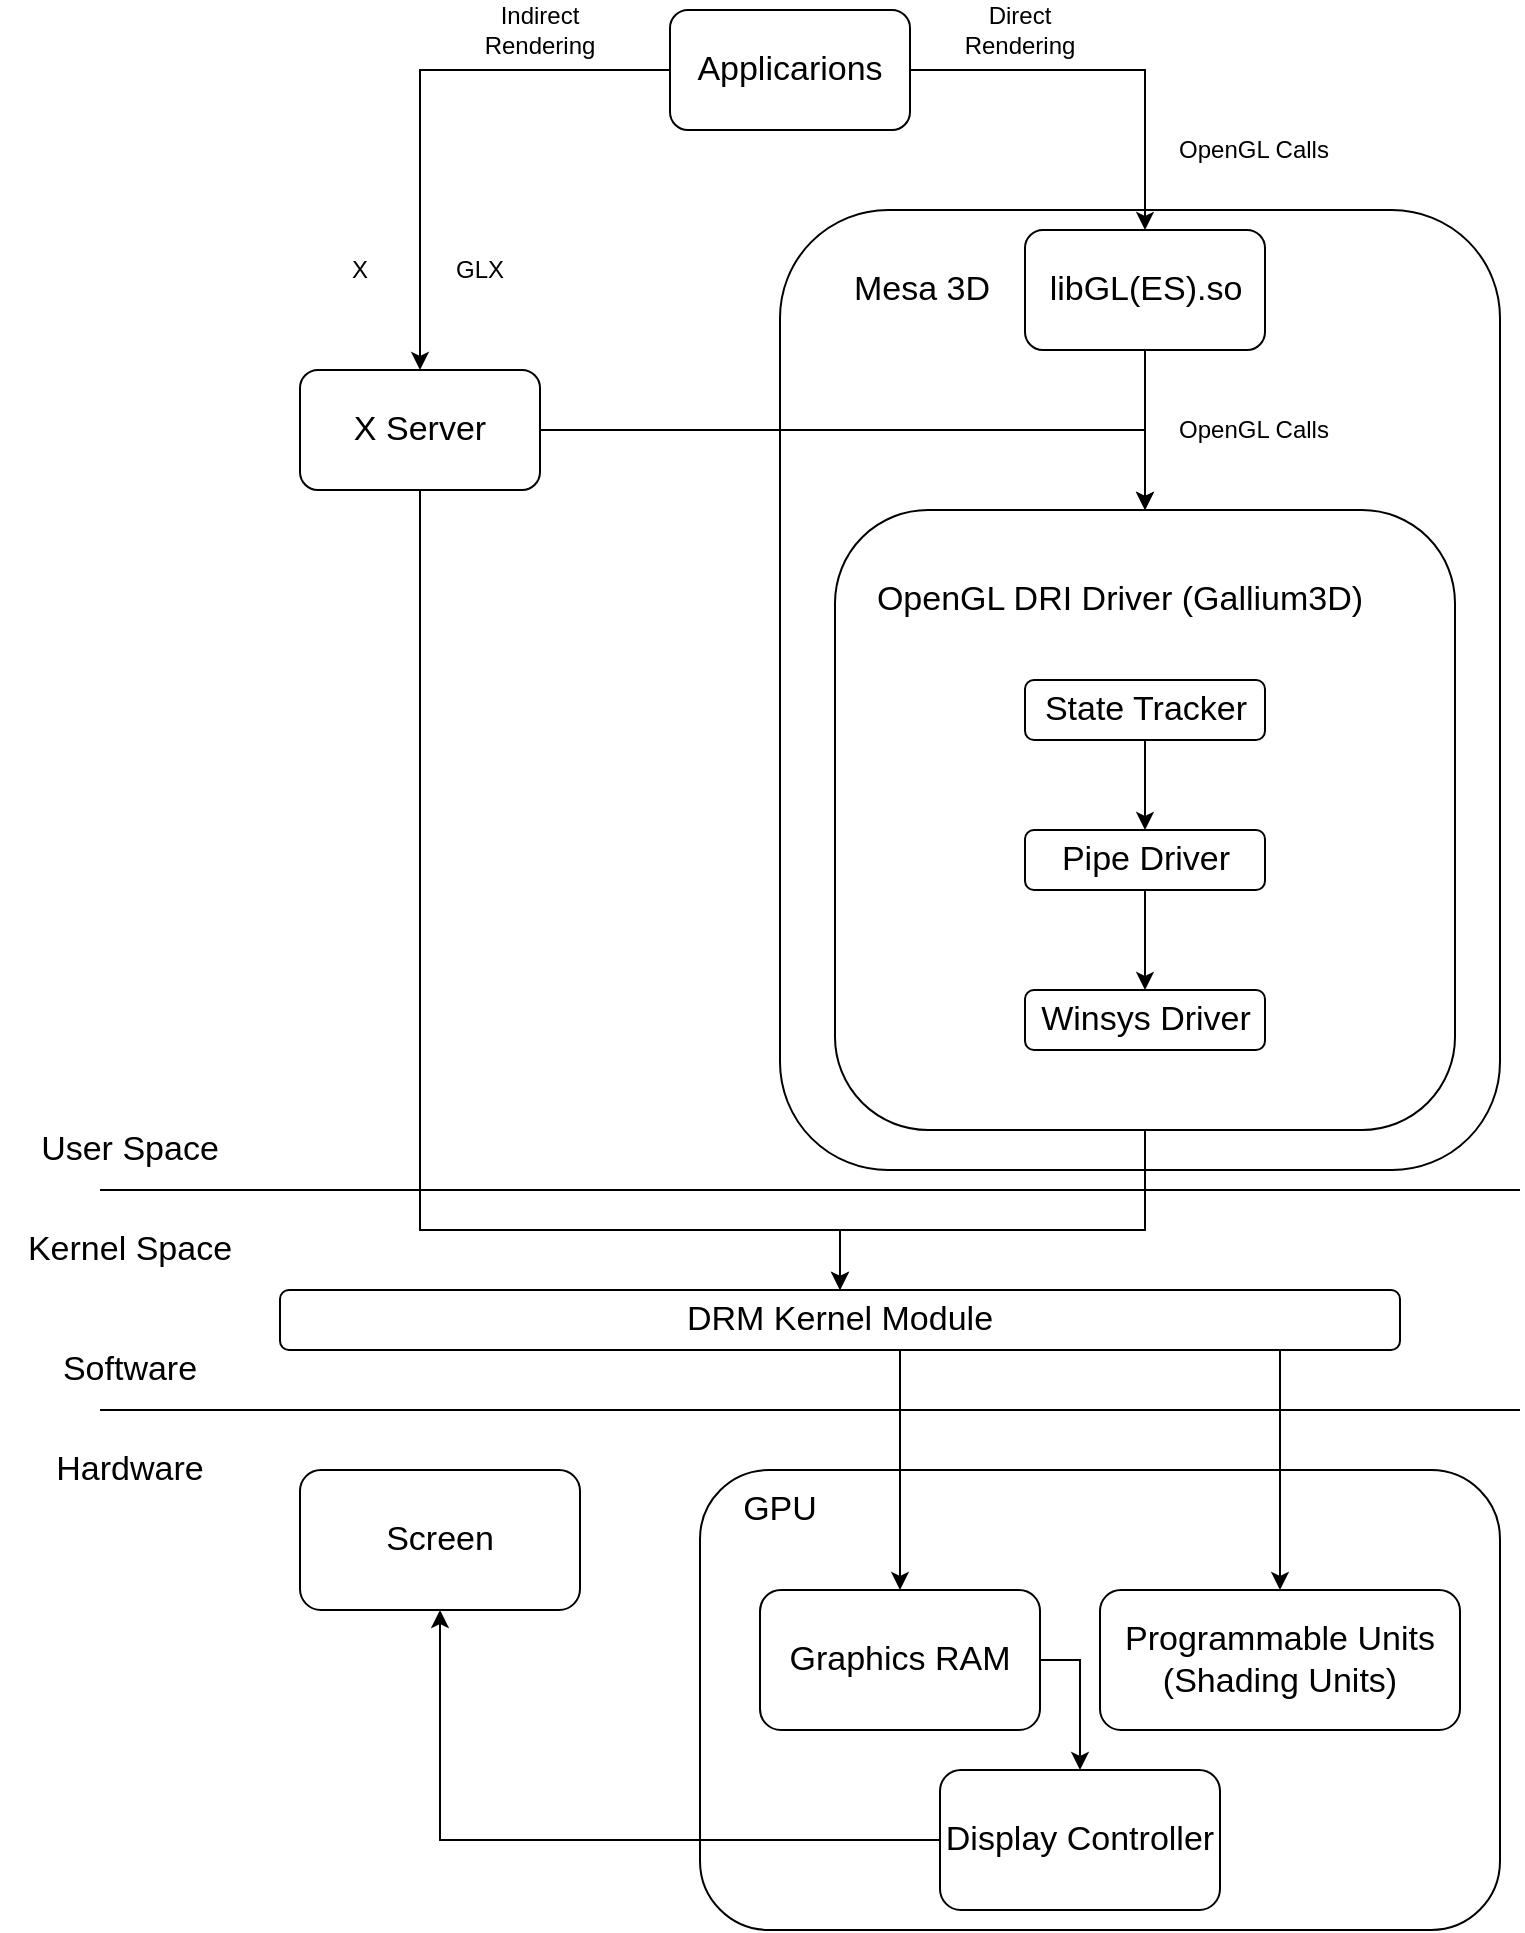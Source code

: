 <mxfile version="14.1.8" type="device"><diagram id="Y0QIxmgeqvs9S0LQ_ROT" name="Page-1"><mxGraphModel dx="1990" dy="1176" grid="1" gridSize="10" guides="1" tooltips="1" connect="1" arrows="1" fold="1" page="1" pageScale="1" pageWidth="850" pageHeight="1100" math="0" shadow="0"><root><mxCell id="0"/><mxCell id="1" parent="0"/><mxCell id="HF2ZvSm-Z8Gwpaf018bB-63" value="" style="rounded=1;whiteSpace=wrap;html=1;strokeColor=#000000;" vertex="1" parent="1"><mxGeometry x="420" y="420" width="360" height="480" as="geometry"/></mxCell><mxCell id="HF2ZvSm-Z8Gwpaf018bB-13" style="edgeStyle=orthogonalEdgeStyle;rounded=0;orthogonalLoop=1;jettySize=auto;html=1;" edge="1" parent="1" source="HF2ZvSm-Z8Gwpaf018bB-2" target="HF2ZvSm-Z8Gwpaf018bB-3"><mxGeometry relative="1" as="geometry"/></mxCell><mxCell id="HF2ZvSm-Z8Gwpaf018bB-18" style="edgeStyle=orthogonalEdgeStyle;rounded=0;orthogonalLoop=1;jettySize=auto;html=1;entryX=0.5;entryY=0;entryDx=0;entryDy=0;" edge="1" parent="1" source="HF2ZvSm-Z8Gwpaf018bB-2" target="HF2ZvSm-Z8Gwpaf018bB-17"><mxGeometry relative="1" as="geometry"/></mxCell><mxCell id="HF2ZvSm-Z8Gwpaf018bB-2" value="&lt;font style=&quot;font-size: 17px&quot;&gt;Applicarions&lt;/font&gt;" style="rounded=1;whiteSpace=wrap;html=1;" vertex="1" parent="1"><mxGeometry x="365" y="320" width="120" height="60" as="geometry"/></mxCell><mxCell id="HF2ZvSm-Z8Gwpaf018bB-55" style="edgeStyle=orthogonalEdgeStyle;rounded=0;orthogonalLoop=1;jettySize=auto;html=1;entryX=0.5;entryY=0;entryDx=0;entryDy=0;" edge="1" parent="1" source="HF2ZvSm-Z8Gwpaf018bB-3" target="HF2ZvSm-Z8Gwpaf018bB-30"><mxGeometry relative="1" as="geometry"><Array as="points"><mxPoint x="240" y="930"/><mxPoint x="450" y="930"/></Array></mxGeometry></mxCell><mxCell id="HF2ZvSm-Z8Gwpaf018bB-67" style="edgeStyle=orthogonalEdgeStyle;rounded=0;orthogonalLoop=1;jettySize=auto;html=1;entryX=0.5;entryY=0;entryDx=0;entryDy=0;" edge="1" parent="1" source="HF2ZvSm-Z8Gwpaf018bB-3" target="HF2ZvSm-Z8Gwpaf018bB-5"><mxGeometry relative="1" as="geometry"><Array as="points"><mxPoint x="603" y="530"/></Array></mxGeometry></mxCell><mxCell id="HF2ZvSm-Z8Gwpaf018bB-3" value="&lt;font style=&quot;font-size: 17px&quot;&gt;X Server&lt;/font&gt;" style="rounded=1;whiteSpace=wrap;html=1;" vertex="1" parent="1"><mxGeometry x="180" y="500" width="120" height="60" as="geometry"/></mxCell><mxCell id="HF2ZvSm-Z8Gwpaf018bB-54" style="edgeStyle=orthogonalEdgeStyle;rounded=0;orthogonalLoop=1;jettySize=auto;html=1;entryX=0.5;entryY=0;entryDx=0;entryDy=0;" edge="1" parent="1" source="HF2ZvSm-Z8Gwpaf018bB-5" target="HF2ZvSm-Z8Gwpaf018bB-30"><mxGeometry relative="1" as="geometry"><Array as="points"><mxPoint x="603" y="930"/><mxPoint x="450" y="930"/></Array></mxGeometry></mxCell><mxCell id="HF2ZvSm-Z8Gwpaf018bB-5" value="" style="whiteSpace=wrap;html=1;aspect=fixed;imageAspect=0;imageWidth=24;resizeWidth=1;resizeHeight=1;rounded=1;" vertex="1" parent="1"><mxGeometry x="447.5" y="570" width="310" height="310" as="geometry"/></mxCell><mxCell id="HF2ZvSm-Z8Gwpaf018bB-6" value="&lt;font style=&quot;font-size: 17px&quot;&gt;OpenGL DRI Driver (Gallium3D)&lt;/font&gt;" style="rounded=1;whiteSpace=wrap;html=1;strokeColor=none;" vertex="1" parent="1"><mxGeometry x="460" y="600" width="260" height="30" as="geometry"/></mxCell><mxCell id="HF2ZvSm-Z8Gwpaf018bB-16" style="edgeStyle=orthogonalEdgeStyle;rounded=0;orthogonalLoop=1;jettySize=auto;html=1;entryX=0.5;entryY=0;entryDx=0;entryDy=0;" edge="1" parent="1" source="HF2ZvSm-Z8Gwpaf018bB-9" target="HF2ZvSm-Z8Gwpaf018bB-11"><mxGeometry relative="1" as="geometry"/></mxCell><mxCell id="HF2ZvSm-Z8Gwpaf018bB-9" value="&lt;font style=&quot;font-size: 17px&quot;&gt;State Tracker&lt;/font&gt;" style="rounded=1;whiteSpace=wrap;html=1;" vertex="1" parent="1"><mxGeometry x="542.5" y="655" width="120" height="30" as="geometry"/></mxCell><mxCell id="HF2ZvSm-Z8Gwpaf018bB-22" style="edgeStyle=orthogonalEdgeStyle;rounded=0;orthogonalLoop=1;jettySize=auto;html=1;entryX=0.5;entryY=0;entryDx=0;entryDy=0;" edge="1" parent="1" source="HF2ZvSm-Z8Gwpaf018bB-11" target="HF2ZvSm-Z8Gwpaf018bB-12"><mxGeometry relative="1" as="geometry"/></mxCell><mxCell id="HF2ZvSm-Z8Gwpaf018bB-11" value="&lt;font style=&quot;font-size: 17px&quot;&gt;Pipe Driver&lt;/font&gt;" style="rounded=1;whiteSpace=wrap;html=1;" vertex="1" parent="1"><mxGeometry x="542.5" y="730" width="120" height="30" as="geometry"/></mxCell><mxCell id="HF2ZvSm-Z8Gwpaf018bB-12" value="&lt;font style=&quot;font-size: 17px&quot;&gt;Winsys Driver&lt;/font&gt;" style="rounded=1;whiteSpace=wrap;html=1;" vertex="1" parent="1"><mxGeometry x="542.5" y="810" width="120" height="30" as="geometry"/></mxCell><mxCell id="HF2ZvSm-Z8Gwpaf018bB-21" style="edgeStyle=orthogonalEdgeStyle;rounded=0;orthogonalLoop=1;jettySize=auto;html=1;entryX=0.5;entryY=0;entryDx=0;entryDy=0;" edge="1" parent="1" source="HF2ZvSm-Z8Gwpaf018bB-17" target="HF2ZvSm-Z8Gwpaf018bB-5"><mxGeometry relative="1" as="geometry"/></mxCell><mxCell id="HF2ZvSm-Z8Gwpaf018bB-17" value="&lt;font style=&quot;font-size: 17px&quot;&gt;libGL(ES).so&lt;/font&gt;" style="rounded=1;whiteSpace=wrap;html=1;strokeColor=#000000;" vertex="1" parent="1"><mxGeometry x="542.5" y="430" width="120" height="60" as="geometry"/></mxCell><mxCell id="HF2ZvSm-Z8Gwpaf018bB-26" value="" style="endArrow=none;html=1;" edge="1" parent="1"><mxGeometry width="50" height="50" relative="1" as="geometry"><mxPoint x="80" y="910" as="sourcePoint"/><mxPoint x="790" y="910" as="targetPoint"/></mxGeometry></mxCell><mxCell id="HF2ZvSm-Z8Gwpaf018bB-28" value="&lt;font style=&quot;font-size: 17px&quot;&gt;User Space&lt;/font&gt;" style="text;html=1;strokeColor=none;fillColor=none;align=center;verticalAlign=middle;whiteSpace=wrap;rounded=0;" vertex="1" parent="1"><mxGeometry x="30" y="880" width="130" height="20" as="geometry"/></mxCell><mxCell id="HF2ZvSm-Z8Gwpaf018bB-29" value="&lt;font style=&quot;font-size: 17px&quot;&gt;Kernel Space&lt;/font&gt;" style="text;html=1;strokeColor=none;fillColor=none;align=center;verticalAlign=middle;whiteSpace=wrap;rounded=0;" vertex="1" parent="1"><mxGeometry x="30" y="930" width="130" height="20" as="geometry"/></mxCell><mxCell id="HF2ZvSm-Z8Gwpaf018bB-30" value="&lt;font style=&quot;font-size: 17px&quot;&gt;DRM Kernel Module&lt;/font&gt;" style="rounded=1;whiteSpace=wrap;html=1;strokeColor=#000000;" vertex="1" parent="1"><mxGeometry x="170" y="960" width="560" height="30" as="geometry"/></mxCell><mxCell id="HF2ZvSm-Z8Gwpaf018bB-33" value="" style="endArrow=none;html=1;" edge="1" parent="1"><mxGeometry width="50" height="50" relative="1" as="geometry"><mxPoint x="80" y="1020" as="sourcePoint"/><mxPoint x="790" y="1020" as="targetPoint"/></mxGeometry></mxCell><mxCell id="HF2ZvSm-Z8Gwpaf018bB-34" value="&lt;font style=&quot;font-size: 17px&quot;&gt;Software&lt;/font&gt;" style="text;html=1;strokeColor=none;fillColor=none;align=center;verticalAlign=middle;whiteSpace=wrap;rounded=0;" vertex="1" parent="1"><mxGeometry x="30" y="990" width="130" height="20" as="geometry"/></mxCell><mxCell id="HF2ZvSm-Z8Gwpaf018bB-35" value="&lt;font style=&quot;font-size: 17px&quot;&gt;Hardware&lt;/font&gt;" style="text;html=1;strokeColor=none;fillColor=none;align=center;verticalAlign=middle;whiteSpace=wrap;rounded=0;" vertex="1" parent="1"><mxGeometry x="30" y="1040" width="130" height="20" as="geometry"/></mxCell><mxCell id="HF2ZvSm-Z8Gwpaf018bB-36" value="" style="rounded=1;whiteSpace=wrap;html=1;strokeColor=#000000;" vertex="1" parent="1"><mxGeometry x="380" y="1050" width="400" height="230" as="geometry"/></mxCell><mxCell id="HF2ZvSm-Z8Gwpaf018bB-37" value="&lt;font style=&quot;font-size: 17px&quot;&gt;Screen&lt;/font&gt;" style="rounded=1;whiteSpace=wrap;html=1;strokeColor=#000000;" vertex="1" parent="1"><mxGeometry x="180" y="1050" width="140" height="70" as="geometry"/></mxCell><mxCell id="HF2ZvSm-Z8Gwpaf018bB-38" value="&lt;font style=&quot;font-size: 17px&quot;&gt;GPU&lt;/font&gt;" style="text;html=1;strokeColor=none;fillColor=none;align=center;verticalAlign=middle;whiteSpace=wrap;rounded=0;" vertex="1" parent="1"><mxGeometry x="400" y="1060" width="40" height="20" as="geometry"/></mxCell><mxCell id="HF2ZvSm-Z8Gwpaf018bB-40" value="&lt;font style=&quot;font-size: 17px&quot;&gt;Programmable Units (Shading Units)&lt;/font&gt;" style="rounded=1;whiteSpace=wrap;html=1;strokeColor=#000000;" vertex="1" parent="1"><mxGeometry x="580" y="1110" width="180" height="70" as="geometry"/></mxCell><mxCell id="HF2ZvSm-Z8Gwpaf018bB-66" style="edgeStyle=orthogonalEdgeStyle;rounded=0;orthogonalLoop=1;jettySize=auto;html=1;entryX=0.5;entryY=0;entryDx=0;entryDy=0;" edge="1" parent="1" source="HF2ZvSm-Z8Gwpaf018bB-41" target="HF2ZvSm-Z8Gwpaf018bB-42"><mxGeometry relative="1" as="geometry"><Array as="points"><mxPoint x="570" y="1145"/></Array></mxGeometry></mxCell><mxCell id="HF2ZvSm-Z8Gwpaf018bB-41" value="&lt;font style=&quot;font-size: 17px&quot;&gt;Graphics RAM&lt;/font&gt;" style="rounded=1;whiteSpace=wrap;html=1;strokeColor=#000000;" vertex="1" parent="1"><mxGeometry x="410" y="1110" width="140" height="70" as="geometry"/></mxCell><mxCell id="HF2ZvSm-Z8Gwpaf018bB-43" style="edgeStyle=orthogonalEdgeStyle;rounded=0;orthogonalLoop=1;jettySize=auto;html=1;entryX=0.5;entryY=1;entryDx=0;entryDy=0;" edge="1" parent="1" source="HF2ZvSm-Z8Gwpaf018bB-42" target="HF2ZvSm-Z8Gwpaf018bB-37"><mxGeometry relative="1" as="geometry"/></mxCell><mxCell id="HF2ZvSm-Z8Gwpaf018bB-42" value="&lt;font style=&quot;font-size: 17px&quot;&gt;Display Controller&lt;/font&gt;" style="rounded=1;whiteSpace=wrap;html=1;strokeColor=#000000;" vertex="1" parent="1"><mxGeometry x="500" y="1200" width="140" height="70" as="geometry"/></mxCell><mxCell id="HF2ZvSm-Z8Gwpaf018bB-45" value="GLX" style="text;html=1;strokeColor=none;fillColor=none;align=center;verticalAlign=middle;whiteSpace=wrap;rounded=0;" vertex="1" parent="1"><mxGeometry x="250" y="440" width="40" height="20" as="geometry"/></mxCell><mxCell id="HF2ZvSm-Z8Gwpaf018bB-46" value="X" style="text;html=1;strokeColor=none;fillColor=none;align=center;verticalAlign=middle;whiteSpace=wrap;rounded=0;" vertex="1" parent="1"><mxGeometry x="190" y="440" width="40" height="20" as="geometry"/></mxCell><mxCell id="HF2ZvSm-Z8Gwpaf018bB-48" value="Indirect Rendering" style="text;html=1;strokeColor=none;fillColor=none;align=center;verticalAlign=middle;whiteSpace=wrap;rounded=0;" vertex="1" parent="1"><mxGeometry x="280" y="320" width="40" height="20" as="geometry"/></mxCell><mxCell id="HF2ZvSm-Z8Gwpaf018bB-49" value="Direct Rendering" style="text;html=1;strokeColor=none;fillColor=none;align=center;verticalAlign=middle;whiteSpace=wrap;rounded=0;" vertex="1" parent="1"><mxGeometry x="520" y="320" width="40" height="20" as="geometry"/></mxCell><mxCell id="HF2ZvSm-Z8Gwpaf018bB-50" value="OpenGL Calls" style="text;html=1;strokeColor=none;fillColor=none;align=center;verticalAlign=middle;whiteSpace=wrap;rounded=0;" vertex="1" parent="1"><mxGeometry x="614" y="380" width="86" height="20" as="geometry"/></mxCell><mxCell id="HF2ZvSm-Z8Gwpaf018bB-51" value="OpenGL Calls" style="text;html=1;strokeColor=none;fillColor=none;align=center;verticalAlign=middle;whiteSpace=wrap;rounded=0;" vertex="1" parent="1"><mxGeometry x="614" y="520" width="86" height="20" as="geometry"/></mxCell><mxCell id="HF2ZvSm-Z8Gwpaf018bB-57" style="edgeStyle=orthogonalEdgeStyle;rounded=0;orthogonalLoop=1;jettySize=auto;html=1;entryX=0.5;entryY=0;entryDx=0;entryDy=0;" edge="1" parent="1" source="HF2ZvSm-Z8Gwpaf018bB-30" target="HF2ZvSm-Z8Gwpaf018bB-41"><mxGeometry relative="1" as="geometry"><Array as="points"><mxPoint x="480" y="1020"/><mxPoint x="480" y="1020"/></Array></mxGeometry></mxCell><mxCell id="HF2ZvSm-Z8Gwpaf018bB-58" style="edgeStyle=orthogonalEdgeStyle;rounded=0;orthogonalLoop=1;jettySize=auto;html=1;entryX=0.5;entryY=0;entryDx=0;entryDy=0;" edge="1" parent="1" source="HF2ZvSm-Z8Gwpaf018bB-30" target="HF2ZvSm-Z8Gwpaf018bB-40"><mxGeometry relative="1" as="geometry"><Array as="points"><mxPoint x="670" y="1010"/><mxPoint x="670" y="1010"/></Array></mxGeometry></mxCell><mxCell id="HF2ZvSm-Z8Gwpaf018bB-64" value="&lt;font style=&quot;font-size: 17px&quot;&gt;Mesa 3D&lt;/font&gt;" style="text;html=1;strokeColor=none;fillColor=none;align=center;verticalAlign=middle;whiteSpace=wrap;rounded=0;" vertex="1" parent="1"><mxGeometry x="447.5" y="450" width="86" height="20" as="geometry"/></mxCell></root></mxGraphModel></diagram></mxfile>